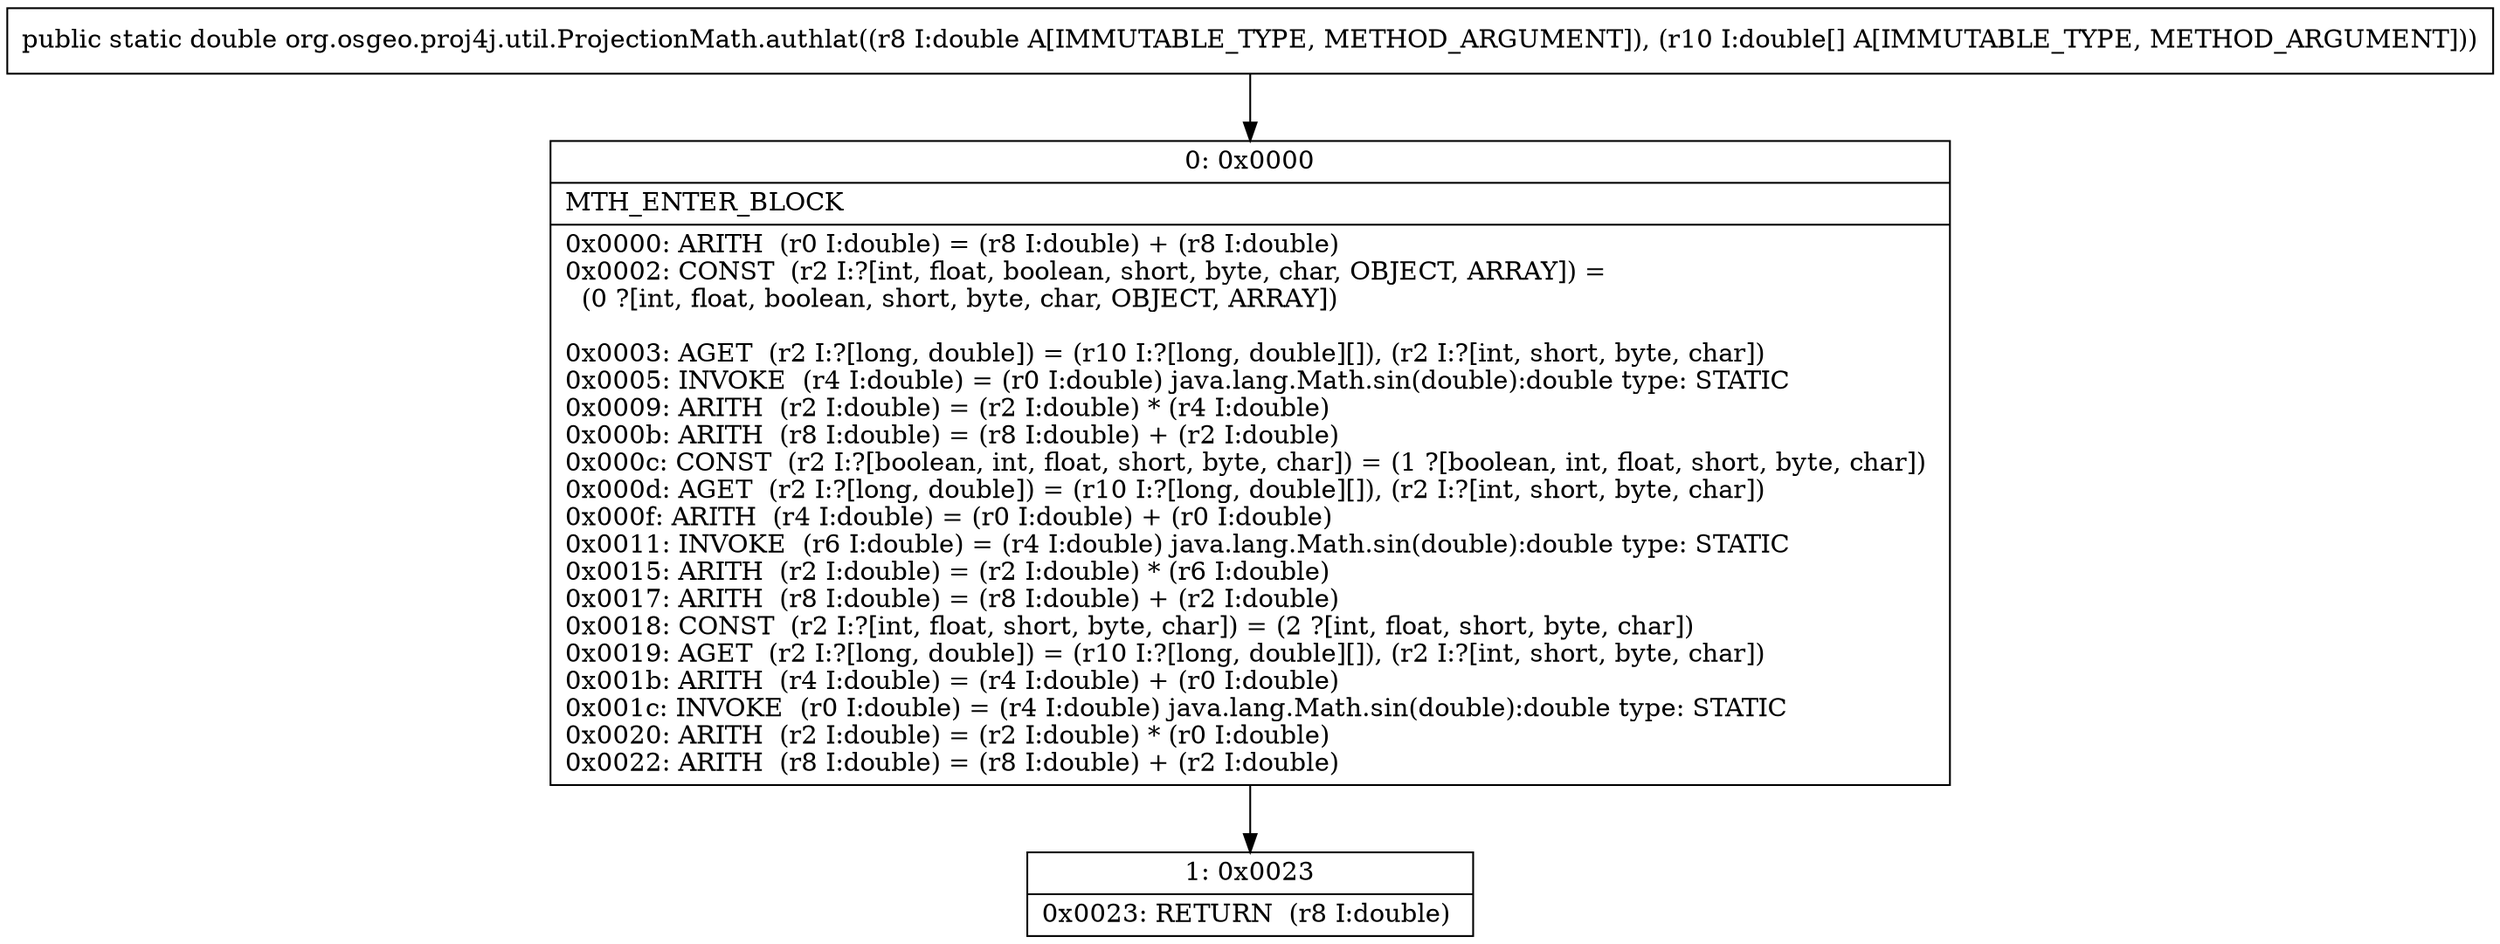 digraph "CFG fororg.osgeo.proj4j.util.ProjectionMath.authlat(D[D)D" {
Node_0 [shape=record,label="{0\:\ 0x0000|MTH_ENTER_BLOCK\l|0x0000: ARITH  (r0 I:double) = (r8 I:double) + (r8 I:double) \l0x0002: CONST  (r2 I:?[int, float, boolean, short, byte, char, OBJECT, ARRAY]) = \l  (0 ?[int, float, boolean, short, byte, char, OBJECT, ARRAY])\l \l0x0003: AGET  (r2 I:?[long, double]) = (r10 I:?[long, double][]), (r2 I:?[int, short, byte, char]) \l0x0005: INVOKE  (r4 I:double) = (r0 I:double) java.lang.Math.sin(double):double type: STATIC \l0x0009: ARITH  (r2 I:double) = (r2 I:double) * (r4 I:double) \l0x000b: ARITH  (r8 I:double) = (r8 I:double) + (r2 I:double) \l0x000c: CONST  (r2 I:?[boolean, int, float, short, byte, char]) = (1 ?[boolean, int, float, short, byte, char]) \l0x000d: AGET  (r2 I:?[long, double]) = (r10 I:?[long, double][]), (r2 I:?[int, short, byte, char]) \l0x000f: ARITH  (r4 I:double) = (r0 I:double) + (r0 I:double) \l0x0011: INVOKE  (r6 I:double) = (r4 I:double) java.lang.Math.sin(double):double type: STATIC \l0x0015: ARITH  (r2 I:double) = (r2 I:double) * (r6 I:double) \l0x0017: ARITH  (r8 I:double) = (r8 I:double) + (r2 I:double) \l0x0018: CONST  (r2 I:?[int, float, short, byte, char]) = (2 ?[int, float, short, byte, char]) \l0x0019: AGET  (r2 I:?[long, double]) = (r10 I:?[long, double][]), (r2 I:?[int, short, byte, char]) \l0x001b: ARITH  (r4 I:double) = (r4 I:double) + (r0 I:double) \l0x001c: INVOKE  (r0 I:double) = (r4 I:double) java.lang.Math.sin(double):double type: STATIC \l0x0020: ARITH  (r2 I:double) = (r2 I:double) * (r0 I:double) \l0x0022: ARITH  (r8 I:double) = (r8 I:double) + (r2 I:double) \l}"];
Node_1 [shape=record,label="{1\:\ 0x0023|0x0023: RETURN  (r8 I:double) \l}"];
MethodNode[shape=record,label="{public static double org.osgeo.proj4j.util.ProjectionMath.authlat((r8 I:double A[IMMUTABLE_TYPE, METHOD_ARGUMENT]), (r10 I:double[] A[IMMUTABLE_TYPE, METHOD_ARGUMENT])) }"];
MethodNode -> Node_0;
Node_0 -> Node_1;
}

